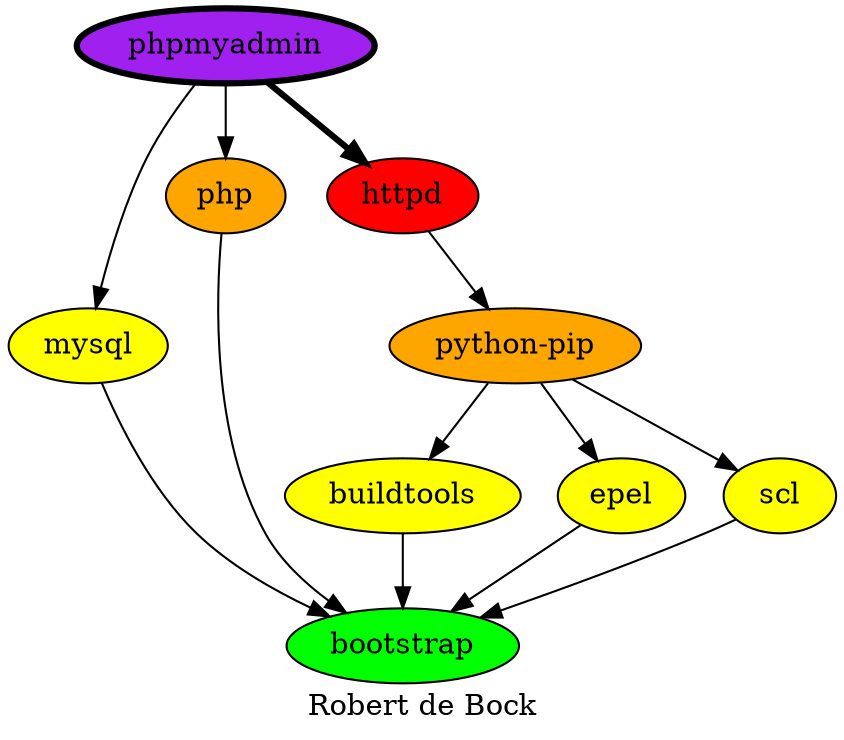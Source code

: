 digraph PhiloDilemma {
  label = "Robert de Bock" ;
  overlap=false
  {
    bootstrap [fillcolor=green style=filled]
    buildtools [fillcolor=yellow style=filled]
    epel [fillcolor=yellow style=filled]
    mysql [fillcolor=yellow style=filled]
    scl [fillcolor=yellow style=filled]
    "python-pip" [fillcolor=orange style=filled]
    php [fillcolor=orange style=filled]
    httpd [fillcolor=red style=filled]
    phpmyadmin [fillcolor=purple style=filled penwidth=3]
  }
  {buildtools epel mysql php scl} -> bootstrap
  "python-pip" -> {buildtools epel scl}
  httpd -> "python-pip"
  phpmyadmin -> {mysql php}
  phpmyadmin -> httpd [penwidth=3]
}
